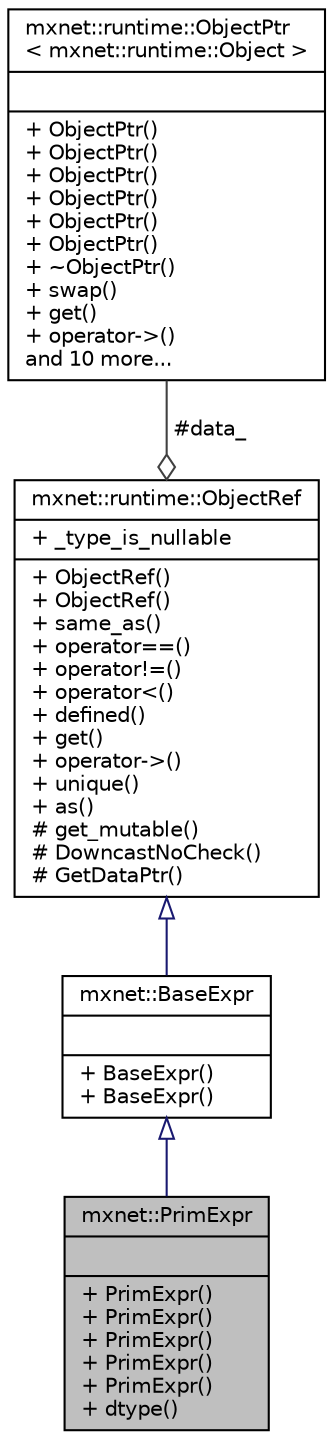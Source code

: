 digraph "mxnet::PrimExpr"
{
 // LATEX_PDF_SIZE
  edge [fontname="Helvetica",fontsize="10",labelfontname="Helvetica",labelfontsize="10"];
  node [fontname="Helvetica",fontsize="10",shape=record];
  Node1 [label="{mxnet::PrimExpr\n||+ PrimExpr()\l+ PrimExpr()\l+ PrimExpr()\l+ PrimExpr()\l+ PrimExpr()\l+ dtype()\l}",height=0.2,width=0.4,color="black", fillcolor="grey75", style="filled", fontcolor="black",tooltip="Reference to PrimExprNode."];
  Node2 -> Node1 [dir="back",color="midnightblue",fontsize="10",style="solid",arrowtail="onormal",fontname="Helvetica"];
  Node2 [label="{mxnet::BaseExpr\n||+ BaseExpr()\l+ BaseExpr()\l}",height=0.2,width=0.4,color="black", fillcolor="white", style="filled",URL="$classmxnet_1_1BaseExpr.html",tooltip="Managed reference to BaseExprNode."];
  Node3 -> Node2 [dir="back",color="midnightblue",fontsize="10",style="solid",arrowtail="onormal",fontname="Helvetica"];
  Node3 [label="{mxnet::runtime::ObjectRef\n|+ _type_is_nullable\l|+ ObjectRef()\l+ ObjectRef()\l+ same_as()\l+ operator==()\l+ operator!=()\l+ operator\<()\l+ defined()\l+ get()\l+ operator-\>()\l+ unique()\l+ as()\l# get_mutable()\l# DowncastNoCheck()\l# GetDataPtr()\l}",height=0.2,width=0.4,color="black", fillcolor="white", style="filled",URL="$classmxnet_1_1runtime_1_1ObjectRef.html",tooltip="Base class of all object reference."];
  Node4 -> Node3 [color="grey25",fontsize="10",style="solid",label=" #data_" ,arrowhead="odiamond",fontname="Helvetica"];
  Node4 [label="{mxnet::runtime::ObjectPtr\l\< mxnet::runtime::Object \>\n||+ ObjectPtr()\l+ ObjectPtr()\l+ ObjectPtr()\l+ ObjectPtr()\l+ ObjectPtr()\l+ ObjectPtr()\l+ ~ObjectPtr()\l+ swap()\l+ get()\l+ operator-\>()\land 10 more...\l}",height=0.2,width=0.4,color="black", fillcolor="white", style="filled",URL="$classmxnet_1_1runtime_1_1ObjectPtr.html",tooltip=" "];
}

